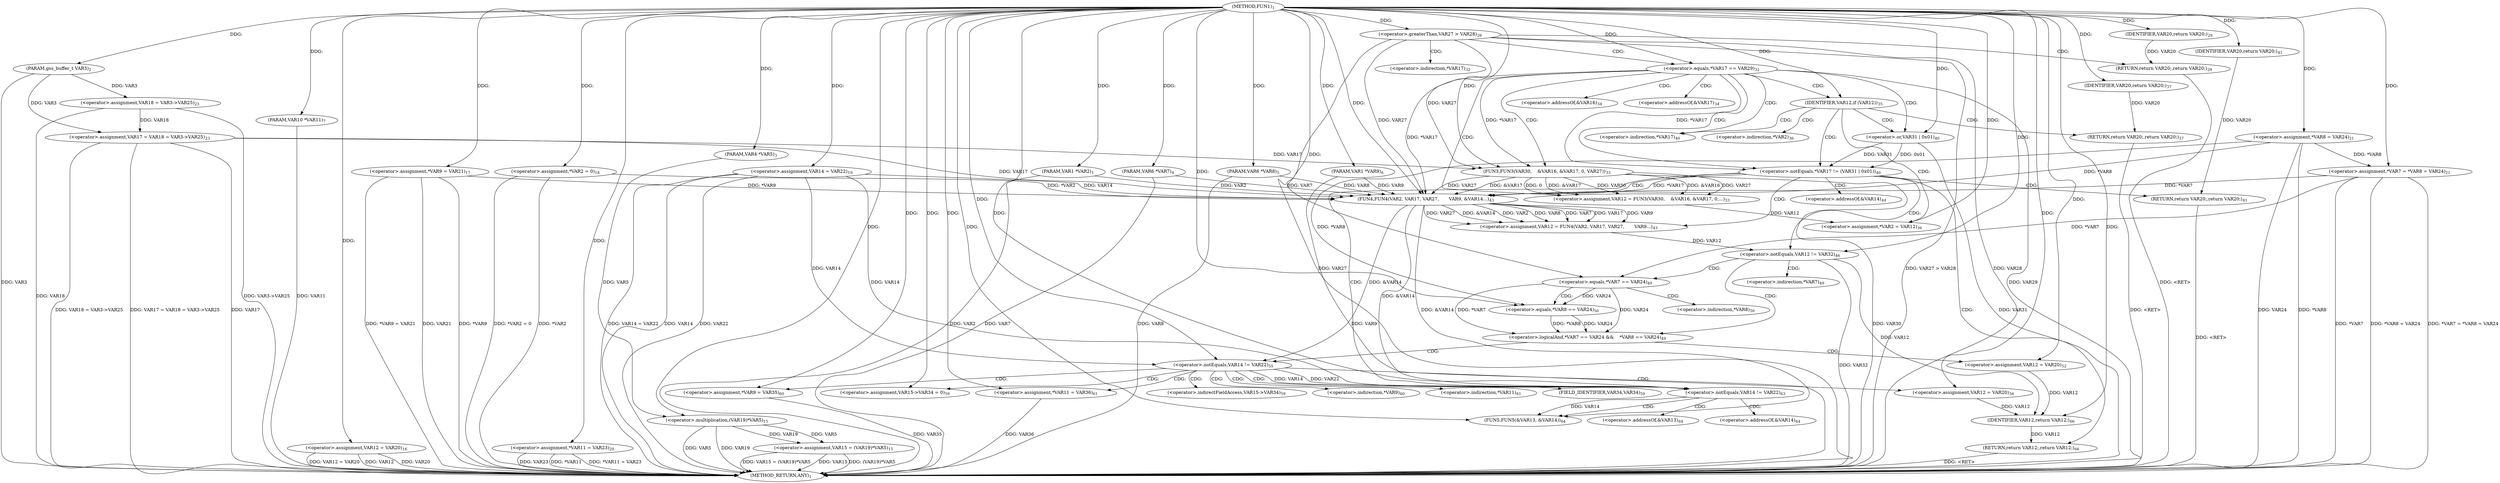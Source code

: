 digraph "FUN1" {  
"8" [label = <(METHOD,FUN1)<SUB>1</SUB>> ]
"170" [label = <(METHOD_RETURN,ANY)<SUB>1</SUB>> ]
"9" [label = <(PARAM,VAR1 *VAR2)<SUB>1</SUB>> ]
"10" [label = <(PARAM,gss_buffer_t VAR3)<SUB>2</SUB>> ]
"11" [label = <(PARAM,VAR4 *VAR5)<SUB>3</SUB>> ]
"12" [label = <(PARAM,VAR6 *VAR7)<SUB>4</SUB>> ]
"13" [label = <(PARAM,VAR6 *VAR8)<SUB>5</SUB>> ]
"14" [label = <(PARAM,VAR1 *VAR9)<SUB>6</SUB>> ]
"15" [label = <(PARAM,VAR10 *VAR11)<SUB>7</SUB>> ]
"24" [label = <(&lt;operator&gt;.assignment,VAR15 = (VAR19)*VAR5)<SUB>15</SUB>> ]
"29" [label = <(&lt;operator&gt;.assignment,VAR12 = VAR20)<SUB>16</SUB>> ]
"32" [label = <(&lt;operator&gt;.assignment,*VAR9 = VAR21)<SUB>17</SUB>> ]
"36" [label = <(&lt;operator&gt;.assignment,*VAR2 = 0)<SUB>18</SUB>> ]
"40" [label = <(&lt;operator&gt;.assignment,VAR14 = VAR22)<SUB>19</SUB>> ]
"43" [label = <(&lt;operator&gt;.assignment,*VAR11 = VAR23)<SUB>20</SUB>> ]
"47" [label = <(&lt;operator&gt;.assignment,*VAR7 = *VAR8 = VAR24)<SUB>21</SUB>> ]
"54" [label = <(&lt;operator&gt;.assignment,VAR17 = VAR18 = VAR3-&gt;VAR25)<SUB>23</SUB>> ]
"103" [label = <(&lt;operator&gt;.assignment,VAR12 = FUN4(VAR2, VAR17, VAR27,
			       VAR9...)<SUB>43</SUB>> ]
"144" [label = <(&lt;operator&gt;.assignment,VAR15-&gt;VAR34 = 0)<SUB>59</SUB>> ]
"149" [label = <(&lt;operator&gt;.assignment,*VAR9 = VAR35)<SUB>60</SUB>> ]
"153" [label = <(&lt;operator&gt;.assignment,*VAR11 = VAR36)<SUB>61</SUB>> ]
"168" [label = <(RETURN,return VAR12;,return VAR12;)<SUB>66</SUB>> ]
"62" [label = <(&lt;operator&gt;.greaterThan,VAR27 &gt; VAR28)<SUB>26</SUB>> ]
"69" [label = <(&lt;operator&gt;.equals,*VAR17 == VAR29)<SUB>32</SUB>> ]
"94" [label = <(&lt;operator&gt;.notEquals,*VAR17 != (VAR31 | 0x01))<SUB>40</SUB>> ]
"115" [label = <(&lt;operator&gt;.notEquals,VAR12 != VAR32)<SUB>46</SUB>> ]
"121" [label = <(&lt;operator&gt;.logicalAnd,*VAR7 == VAR24 &amp;&amp;
	    *VAR8 == VAR24)<SUB>49</SUB>> ]
"136" [label = <(&lt;operator&gt;.notEquals,VAR14 != VAR22)<SUB>55</SUB>> ]
"159" [label = <(&lt;operator&gt;.notEquals,VAR14 != VAR22)<SUB>63</SUB>> ]
"169" [label = <(IDENTIFIER,VAR12,return VAR12;)<SUB>66</SUB>> ]
"26" [label = <(&lt;operator&gt;.multiplication,(VAR19)*VAR5)<SUB>15</SUB>> ]
"50" [label = <(&lt;operator&gt;.assignment,*VAR8 = VAR24)<SUB>21</SUB>> ]
"56" [label = <(&lt;operator&gt;.assignment,VAR18 = VAR3-&gt;VAR25)<SUB>23</SUB>> ]
"66" [label = <(RETURN,return VAR20;,return VAR20;)<SUB>29</SUB>> ]
"74" [label = <(&lt;operator&gt;.assignment,VAR12 = FUN3(VAR30,
					    &amp;VAR16, &amp;VAR17, 0,...)<SUB>33</SUB>> ]
"101" [label = <(RETURN,return VAR20;,return VAR20;)<SUB>41</SUB>> ]
"105" [label = <(FUN4,FUN4(VAR2, VAR17, VAR27,
			       VAR9, &amp;VAR14...)<SUB>43</SUB>> ]
"131" [label = <(&lt;operator&gt;.assignment,VAR12 = VAR20)<SUB>52</SUB>> ]
"140" [label = <(&lt;operator&gt;.assignment,VAR12 = VAR20)<SUB>56</SUB>> ]
"163" [label = <(FUN5,FUN5(&amp;VAR13, &amp;VAR14))<SUB>64</SUB>> ]
"67" [label = <(IDENTIFIER,VAR20,return VAR20;)<SUB>29</SUB>> ]
"85" [label = <(IDENTIFIER,VAR12,if (VAR12))<SUB>35</SUB>> ]
"97" [label = <(&lt;operator&gt;.or,VAR31 | 0x01)<SUB>40</SUB>> ]
"102" [label = <(IDENTIFIER,VAR20,return VAR20;)<SUB>41</SUB>> ]
"122" [label = <(&lt;operator&gt;.equals,*VAR7 == VAR24)<SUB>49</SUB>> ]
"126" [label = <(&lt;operator&gt;.equals,*VAR8 == VAR24)<SUB>50</SUB>> ]
"76" [label = <(FUN3,FUN3(VAR30,
					    &amp;VAR16, &amp;VAR17, 0, VAR27))<SUB>33</SUB>> ]
"87" [label = <(&lt;operator&gt;.assignment,*VAR2 = VAR12)<SUB>36</SUB>> ]
"91" [label = <(RETURN,return VAR20;,return VAR20;)<SUB>37</SUB>> ]
"92" [label = <(IDENTIFIER,VAR20,return VAR20;)<SUB>37</SUB>> ]
"145" [label = <(&lt;operator&gt;.indirectFieldAccess,VAR15-&gt;VAR34)<SUB>59</SUB>> ]
"150" [label = <(&lt;operator&gt;.indirection,*VAR9)<SUB>60</SUB>> ]
"154" [label = <(&lt;operator&gt;.indirection,*VAR11)<SUB>61</SUB>> ]
"70" [label = <(&lt;operator&gt;.indirection,*VAR17)<SUB>32</SUB>> ]
"95" [label = <(&lt;operator&gt;.indirection,*VAR17)<SUB>40</SUB>> ]
"110" [label = <(&lt;operator&gt;.addressOf,&amp;VAR14)<SUB>44</SUB>> ]
"147" [label = <(FIELD_IDENTIFIER,VAR34,VAR34)<SUB>59</SUB>> ]
"123" [label = <(&lt;operator&gt;.indirection,*VAR7)<SUB>49</SUB>> ]
"127" [label = <(&lt;operator&gt;.indirection,*VAR8)<SUB>50</SUB>> ]
"164" [label = <(&lt;operator&gt;.addressOf,&amp;VAR13)<SUB>64</SUB>> ]
"166" [label = <(&lt;operator&gt;.addressOf,&amp;VAR14)<SUB>64</SUB>> ]
"78" [label = <(&lt;operator&gt;.addressOf,&amp;VAR16)<SUB>34</SUB>> ]
"80" [label = <(&lt;operator&gt;.addressOf,&amp;VAR17)<SUB>34</SUB>> ]
"88" [label = <(&lt;operator&gt;.indirection,*VAR2)<SUB>36</SUB>> ]
  "168" -> "170"  [ label = "DDG: &lt;RET&gt;"] 
  "91" -> "170"  [ label = "DDG: &lt;RET&gt;"] 
  "101" -> "170"  [ label = "DDG: &lt;RET&gt;"] 
  "66" -> "170"  [ label = "DDG: &lt;RET&gt;"] 
  "9" -> "170"  [ label = "DDG: VAR2"] 
  "10" -> "170"  [ label = "DDG: VAR3"] 
  "12" -> "170"  [ label = "DDG: VAR7"] 
  "13" -> "170"  [ label = "DDG: VAR8"] 
  "14" -> "170"  [ label = "DDG: VAR9"] 
  "15" -> "170"  [ label = "DDG: VAR11"] 
  "24" -> "170"  [ label = "DDG: VAR15"] 
  "26" -> "170"  [ label = "DDG: VAR5"] 
  "24" -> "170"  [ label = "DDG: (VAR19)*VAR5"] 
  "24" -> "170"  [ label = "DDG: VAR15 = (VAR19)*VAR5"] 
  "29" -> "170"  [ label = "DDG: VAR12"] 
  "29" -> "170"  [ label = "DDG: VAR20"] 
  "29" -> "170"  [ label = "DDG: VAR12 = VAR20"] 
  "32" -> "170"  [ label = "DDG: *VAR9"] 
  "32" -> "170"  [ label = "DDG: *VAR9 = VAR21"] 
  "36" -> "170"  [ label = "DDG: *VAR2"] 
  "36" -> "170"  [ label = "DDG: *VAR2 = 0"] 
  "40" -> "170"  [ label = "DDG: VAR14"] 
  "40" -> "170"  [ label = "DDG: VAR22"] 
  "40" -> "170"  [ label = "DDG: VAR14 = VAR22"] 
  "43" -> "170"  [ label = "DDG: *VAR11"] 
  "43" -> "170"  [ label = "DDG: *VAR11 = VAR23"] 
  "47" -> "170"  [ label = "DDG: *VAR7"] 
  "50" -> "170"  [ label = "DDG: *VAR8"] 
  "50" -> "170"  [ label = "DDG: VAR24"] 
  "47" -> "170"  [ label = "DDG: *VAR8 = VAR24"] 
  "47" -> "170"  [ label = "DDG: *VAR7 = *VAR8 = VAR24"] 
  "54" -> "170"  [ label = "DDG: VAR17"] 
  "56" -> "170"  [ label = "DDG: VAR18"] 
  "56" -> "170"  [ label = "DDG: VAR3-&gt;VAR25"] 
  "54" -> "170"  [ label = "DDG: VAR18 = VAR3-&gt;VAR25"] 
  "54" -> "170"  [ label = "DDG: VAR17 = VAR18 = VAR3-&gt;VAR25"] 
  "62" -> "170"  [ label = "DDG: VAR27"] 
  "62" -> "170"  [ label = "DDG: VAR27 &gt; VAR28"] 
  "115" -> "170"  [ label = "DDG: VAR32"] 
  "153" -> "170"  [ label = "DDG: VAR36"] 
  "97" -> "170"  [ label = "DDG: VAR31"] 
  "149" -> "170"  [ label = "DDG: VAR35"] 
  "76" -> "170"  [ label = "DDG: VAR30"] 
  "62" -> "170"  [ label = "DDG: VAR28"] 
  "43" -> "170"  [ label = "DDG: VAR23"] 
  "69" -> "170"  [ label = "DDG: VAR29"] 
  "26" -> "170"  [ label = "DDG: VAR19"] 
  "32" -> "170"  [ label = "DDG: VAR21"] 
  "8" -> "9"  [ label = "DDG: "] 
  "8" -> "10"  [ label = "DDG: "] 
  "8" -> "11"  [ label = "DDG: "] 
  "8" -> "12"  [ label = "DDG: "] 
  "8" -> "13"  [ label = "DDG: "] 
  "8" -> "14"  [ label = "DDG: "] 
  "8" -> "15"  [ label = "DDG: "] 
  "26" -> "24"  [ label = "DDG: VAR19"] 
  "26" -> "24"  [ label = "DDG: VAR5"] 
  "8" -> "29"  [ label = "DDG: "] 
  "8" -> "32"  [ label = "DDG: "] 
  "8" -> "36"  [ label = "DDG: "] 
  "8" -> "40"  [ label = "DDG: "] 
  "8" -> "43"  [ label = "DDG: "] 
  "50" -> "47"  [ label = "DDG: *VAR8"] 
  "8" -> "47"  [ label = "DDG: "] 
  "56" -> "54"  [ label = "DDG: VAR18"] 
  "10" -> "54"  [ label = "DDG: VAR3"] 
  "105" -> "103"  [ label = "DDG: VAR7"] 
  "105" -> "103"  [ label = "DDG: VAR17"] 
  "105" -> "103"  [ label = "DDG: VAR9"] 
  "105" -> "103"  [ label = "DDG: VAR27"] 
  "105" -> "103"  [ label = "DDG: &amp;VAR14"] 
  "105" -> "103"  [ label = "DDG: VAR2"] 
  "105" -> "103"  [ label = "DDG: VAR8"] 
  "8" -> "144"  [ label = "DDG: "] 
  "8" -> "149"  [ label = "DDG: "] 
  "8" -> "153"  [ label = "DDG: "] 
  "169" -> "168"  [ label = "DDG: VAR12"] 
  "131" -> "169"  [ label = "DDG: VAR12"] 
  "140" -> "169"  [ label = "DDG: VAR12"] 
  "115" -> "169"  [ label = "DDG: VAR12"] 
  "8" -> "169"  [ label = "DDG: "] 
  "8" -> "26"  [ label = "DDG: "] 
  "11" -> "26"  [ label = "DDG: VAR5"] 
  "8" -> "50"  [ label = "DDG: "] 
  "10" -> "56"  [ label = "DDG: VAR3"] 
  "8" -> "62"  [ label = "DDG: "] 
  "67" -> "66"  [ label = "DDG: VAR20"] 
  "8" -> "69"  [ label = "DDG: "] 
  "76" -> "74"  [ label = "DDG: VAR30"] 
  "76" -> "74"  [ label = "DDG: &amp;VAR16"] 
  "76" -> "74"  [ label = "DDG: VAR27"] 
  "76" -> "74"  [ label = "DDG: 0"] 
  "76" -> "74"  [ label = "DDG: &amp;VAR17"] 
  "69" -> "94"  [ label = "DDG: *VAR17"] 
  "97" -> "94"  [ label = "DDG: VAR31"] 
  "97" -> "94"  [ label = "DDG: 0x01"] 
  "102" -> "101"  [ label = "DDG: VAR20"] 
  "9" -> "105"  [ label = "DDG: VAR2"] 
  "36" -> "105"  [ label = "DDG: *VAR2"] 
  "8" -> "105"  [ label = "DDG: "] 
  "54" -> "105"  [ label = "DDG: VAR17"] 
  "76" -> "105"  [ label = "DDG: &amp;VAR17"] 
  "94" -> "105"  [ label = "DDG: *VAR17"] 
  "69" -> "105"  [ label = "DDG: *VAR17"] 
  "62" -> "105"  [ label = "DDG: VAR27"] 
  "76" -> "105"  [ label = "DDG: VAR27"] 
  "14" -> "105"  [ label = "DDG: VAR9"] 
  "32" -> "105"  [ label = "DDG: *VAR9"] 
  "40" -> "105"  [ label = "DDG: VAR14"] 
  "12" -> "105"  [ label = "DDG: VAR7"] 
  "47" -> "105"  [ label = "DDG: *VAR7"] 
  "13" -> "105"  [ label = "DDG: VAR8"] 
  "50" -> "105"  [ label = "DDG: *VAR8"] 
  "103" -> "115"  [ label = "DDG: VAR12"] 
  "8" -> "115"  [ label = "DDG: "] 
  "122" -> "121"  [ label = "DDG: *VAR7"] 
  "122" -> "121"  [ label = "DDG: VAR24"] 
  "126" -> "121"  [ label = "DDG: *VAR8"] 
  "126" -> "121"  [ label = "DDG: VAR24"] 
  "8" -> "131"  [ label = "DDG: "] 
  "40" -> "136"  [ label = "DDG: VAR14"] 
  "105" -> "136"  [ label = "DDG: &amp;VAR14"] 
  "8" -> "136"  [ label = "DDG: "] 
  "8" -> "140"  [ label = "DDG: "] 
  "40" -> "159"  [ label = "DDG: VAR14"] 
  "105" -> "159"  [ label = "DDG: &amp;VAR14"] 
  "136" -> "159"  [ label = "DDG: VAR14"] 
  "8" -> "159"  [ label = "DDG: "] 
  "136" -> "159"  [ label = "DDG: VAR22"] 
  "8" -> "67"  [ label = "DDG: "] 
  "8" -> "85"  [ label = "DDG: "] 
  "8" -> "97"  [ label = "DDG: "] 
  "8" -> "102"  [ label = "DDG: "] 
  "47" -> "122"  [ label = "DDG: *VAR7"] 
  "8" -> "122"  [ label = "DDG: "] 
  "50" -> "126"  [ label = "DDG: *VAR8"] 
  "122" -> "126"  [ label = "DDG: VAR24"] 
  "8" -> "126"  [ label = "DDG: "] 
  "8" -> "163"  [ label = "DDG: "] 
  "105" -> "163"  [ label = "DDG: &amp;VAR14"] 
  "159" -> "163"  [ label = "DDG: VAR14"] 
  "8" -> "76"  [ label = "DDG: "] 
  "54" -> "76"  [ label = "DDG: VAR17"] 
  "69" -> "76"  [ label = "DDG: *VAR17"] 
  "62" -> "76"  [ label = "DDG: VAR27"] 
  "74" -> "87"  [ label = "DDG: VAR12"] 
  "8" -> "87"  [ label = "DDG: "] 
  "92" -> "91"  [ label = "DDG: VAR20"] 
  "8" -> "92"  [ label = "DDG: "] 
  "62" -> "66"  [ label = "CDG: "] 
  "62" -> "69"  [ label = "CDG: "] 
  "62" -> "70"  [ label = "CDG: "] 
  "69" -> "94"  [ label = "CDG: "] 
  "69" -> "85"  [ label = "CDG: "] 
  "69" -> "74"  [ label = "CDG: "] 
  "69" -> "95"  [ label = "CDG: "] 
  "69" -> "76"  [ label = "CDG: "] 
  "69" -> "97"  [ label = "CDG: "] 
  "69" -> "80"  [ label = "CDG: "] 
  "69" -> "78"  [ label = "CDG: "] 
  "94" -> "115"  [ label = "CDG: "] 
  "94" -> "103"  [ label = "CDG: "] 
  "94" -> "168"  [ label = "CDG: "] 
  "94" -> "159"  [ label = "CDG: "] 
  "94" -> "101"  [ label = "CDG: "] 
  "94" -> "105"  [ label = "CDG: "] 
  "94" -> "110"  [ label = "CDG: "] 
  "115" -> "122"  [ label = "CDG: "] 
  "115" -> "121"  [ label = "CDG: "] 
  "115" -> "123"  [ label = "CDG: "] 
  "121" -> "136"  [ label = "CDG: "] 
  "121" -> "131"  [ label = "CDG: "] 
  "136" -> "154"  [ label = "CDG: "] 
  "136" -> "145"  [ label = "CDG: "] 
  "136" -> "149"  [ label = "CDG: "] 
  "136" -> "150"  [ label = "CDG: "] 
  "136" -> "153"  [ label = "CDG: "] 
  "136" -> "144"  [ label = "CDG: "] 
  "136" -> "140"  [ label = "CDG: "] 
  "136" -> "147"  [ label = "CDG: "] 
  "159" -> "163"  [ label = "CDG: "] 
  "159" -> "166"  [ label = "CDG: "] 
  "159" -> "164"  [ label = "CDG: "] 
  "122" -> "126"  [ label = "CDG: "] 
  "122" -> "127"  [ label = "CDG: "] 
  "85" -> "94"  [ label = "CDG: "] 
  "85" -> "95"  [ label = "CDG: "] 
  "85" -> "87"  [ label = "CDG: "] 
  "85" -> "97"  [ label = "CDG: "] 
  "85" -> "91"  [ label = "CDG: "] 
  "85" -> "88"  [ label = "CDG: "] 
}
